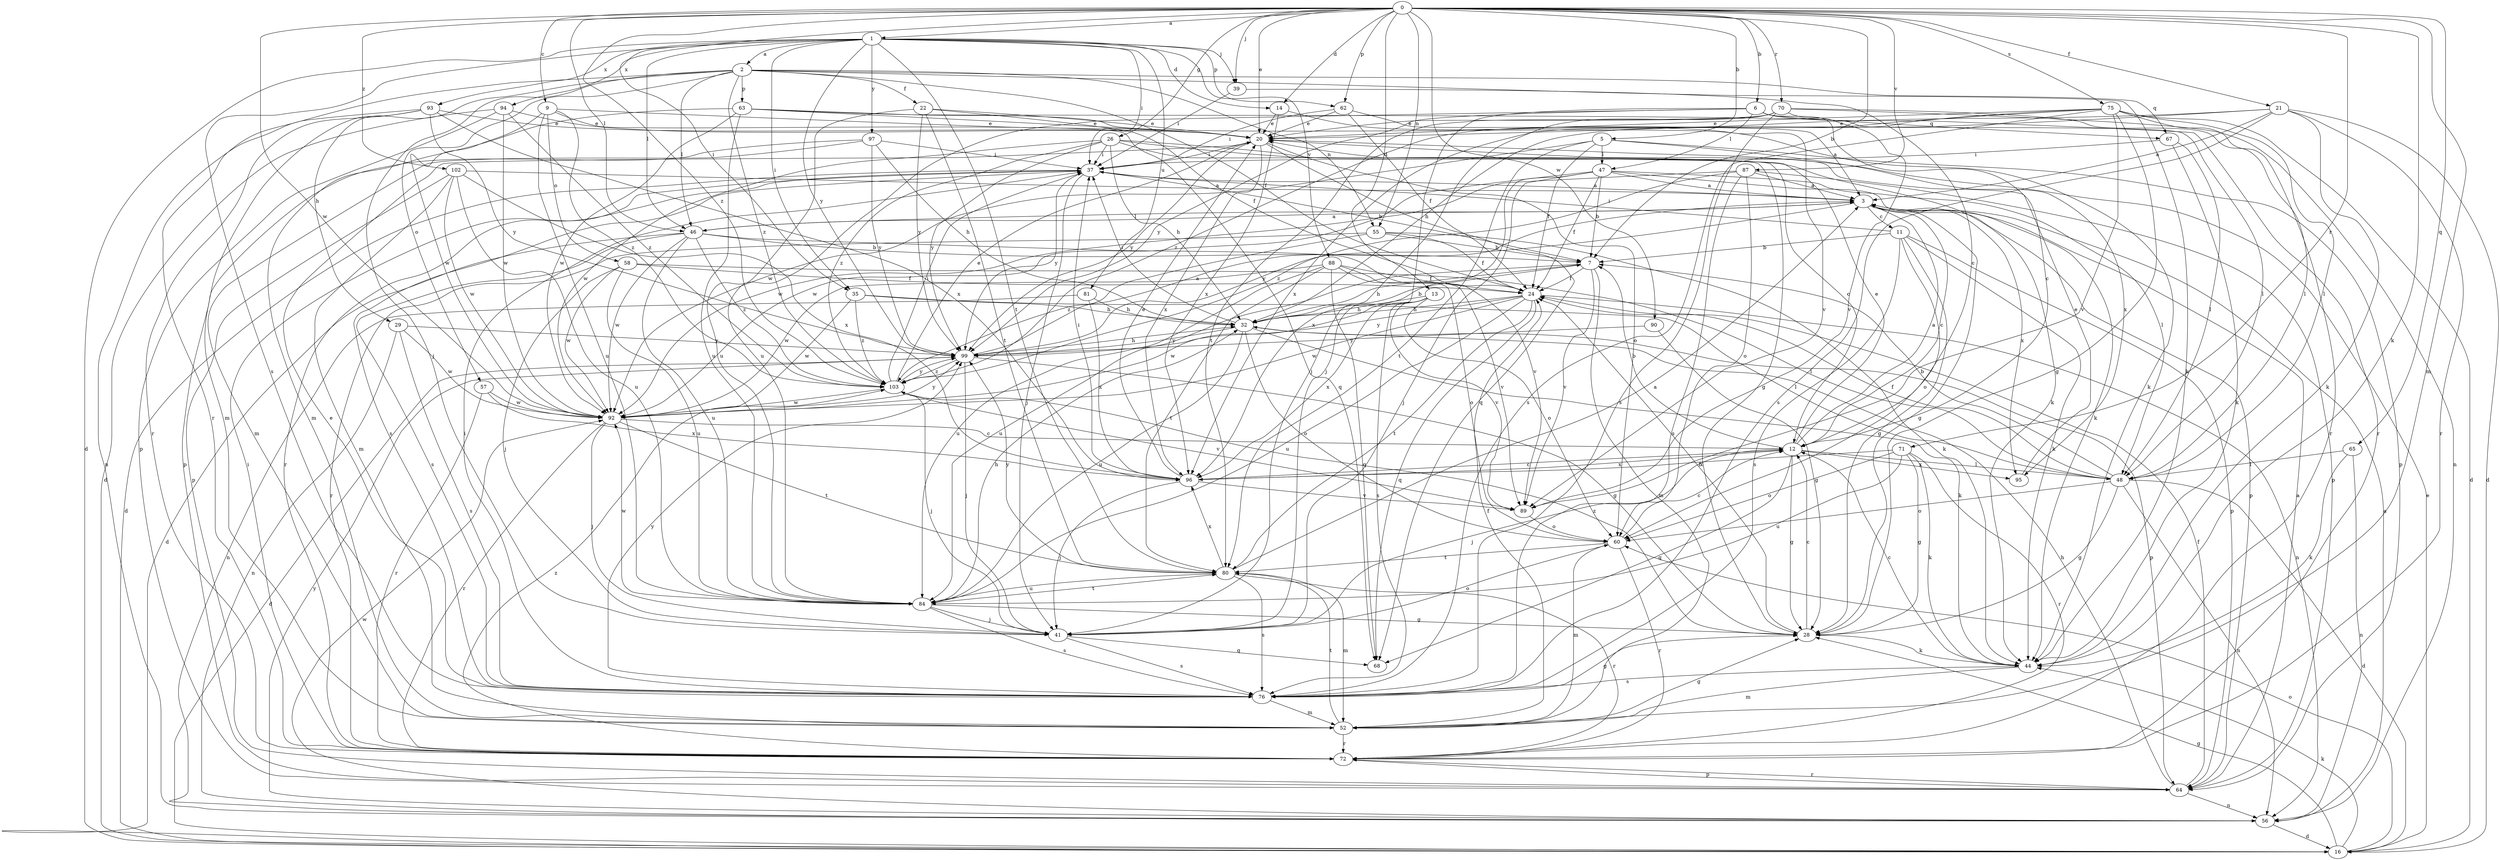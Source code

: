 strict digraph  {
0;
1;
2;
3;
5;
6;
7;
9;
11;
12;
13;
14;
16;
20;
21;
22;
24;
26;
28;
29;
32;
35;
37;
39;
41;
44;
46;
47;
48;
52;
55;
56;
57;
58;
60;
62;
63;
64;
65;
67;
68;
70;
71;
72;
75;
76;
80;
81;
84;
87;
88;
89;
90;
92;
93;
94;
95;
96;
97;
99;
102;
103;
0 -> 1  [label=a];
0 -> 5  [label=b];
0 -> 6  [label=b];
0 -> 7  [label=b];
0 -> 9  [label=c];
0 -> 13  [label=d];
0 -> 14  [label=d];
0 -> 20  [label=e];
0 -> 21  [label=f];
0 -> 26  [label=g];
0 -> 35  [label=i];
0 -> 39  [label=j];
0 -> 44  [label=k];
0 -> 46  [label=l];
0 -> 52  [label=m];
0 -> 55  [label=n];
0 -> 62  [label=p];
0 -> 65  [label=q];
0 -> 70  [label=r];
0 -> 71  [label=r];
0 -> 75  [label=s];
0 -> 87  [label=v];
0 -> 90  [label=w];
0 -> 92  [label=w];
0 -> 102  [label=z];
0 -> 103  [label=z];
1 -> 2  [label=a];
1 -> 14  [label=d];
1 -> 16  [label=d];
1 -> 35  [label=i];
1 -> 37  [label=i];
1 -> 39  [label=j];
1 -> 46  [label=l];
1 -> 62  [label=p];
1 -> 76  [label=s];
1 -> 80  [label=t];
1 -> 81  [label=u];
1 -> 88  [label=v];
1 -> 93  [label=x];
1 -> 94  [label=x];
1 -> 97  [label=y];
1 -> 99  [label=y];
2 -> 22  [label=f];
2 -> 24  [label=f];
2 -> 29  [label=h];
2 -> 41  [label=j];
2 -> 44  [label=k];
2 -> 46  [label=l];
2 -> 55  [label=n];
2 -> 57  [label=o];
2 -> 63  [label=p];
2 -> 67  [label=q];
2 -> 72  [label=r];
2 -> 103  [label=z];
3 -> 11  [label=c];
3 -> 12  [label=c];
3 -> 28  [label=g];
3 -> 46  [label=l];
3 -> 64  [label=p];
3 -> 95  [label=x];
3 -> 99  [label=y];
5 -> 24  [label=f];
5 -> 47  [label=l];
5 -> 64  [label=p];
5 -> 80  [label=t];
5 -> 92  [label=w];
5 -> 95  [label=x];
6 -> 12  [label=c];
6 -> 41  [label=j];
6 -> 47  [label=l];
6 -> 67  [label=q];
6 -> 72  [label=r];
6 -> 84  [label=u];
6 -> 99  [label=y];
7 -> 24  [label=f];
7 -> 32  [label=h];
7 -> 52  [label=m];
7 -> 84  [label=u];
7 -> 89  [label=v];
9 -> 20  [label=e];
9 -> 58  [label=o];
9 -> 68  [label=q];
9 -> 84  [label=u];
9 -> 92  [label=w];
9 -> 103  [label=z];
11 -> 7  [label=b];
11 -> 28  [label=g];
11 -> 37  [label=i];
11 -> 44  [label=k];
11 -> 60  [label=o];
11 -> 64  [label=p];
11 -> 76  [label=s];
12 -> 3  [label=a];
12 -> 7  [label=b];
12 -> 20  [label=e];
12 -> 28  [label=g];
12 -> 41  [label=j];
12 -> 48  [label=l];
12 -> 68  [label=q];
12 -> 95  [label=x];
12 -> 96  [label=x];
13 -> 32  [label=h];
13 -> 60  [label=o];
13 -> 76  [label=s];
13 -> 89  [label=v];
13 -> 92  [label=w];
13 -> 96  [label=x];
14 -> 20  [label=e];
14 -> 89  [label=v];
14 -> 96  [label=x];
16 -> 20  [label=e];
16 -> 28  [label=g];
16 -> 44  [label=k];
16 -> 60  [label=o];
20 -> 37  [label=i];
20 -> 60  [label=o];
20 -> 68  [label=q];
20 -> 96  [label=x];
20 -> 99  [label=y];
21 -> 3  [label=a];
21 -> 16  [label=d];
21 -> 20  [label=e];
21 -> 32  [label=h];
21 -> 44  [label=k];
21 -> 72  [label=r];
21 -> 76  [label=s];
22 -> 20  [label=e];
22 -> 24  [label=f];
22 -> 80  [label=t];
22 -> 84  [label=u];
22 -> 99  [label=y];
24 -> 32  [label=h];
24 -> 56  [label=n];
24 -> 68  [label=q];
24 -> 80  [label=t];
24 -> 84  [label=u];
24 -> 92  [label=w];
24 -> 99  [label=y];
26 -> 12  [label=c];
26 -> 28  [label=g];
26 -> 32  [label=h];
26 -> 37  [label=i];
26 -> 44  [label=k];
26 -> 92  [label=w];
26 -> 99  [label=y];
26 -> 103  [label=z];
28 -> 12  [label=c];
28 -> 24  [label=f];
28 -> 44  [label=k];
28 -> 103  [label=z];
29 -> 56  [label=n];
29 -> 76  [label=s];
29 -> 92  [label=w];
29 -> 99  [label=y];
32 -> 7  [label=b];
32 -> 37  [label=i];
32 -> 44  [label=k];
32 -> 60  [label=o];
32 -> 64  [label=p];
32 -> 84  [label=u];
32 -> 99  [label=y];
35 -> 32  [label=h];
35 -> 48  [label=l];
35 -> 92  [label=w];
35 -> 103  [label=z];
37 -> 3  [label=a];
37 -> 7  [label=b];
37 -> 16  [label=d];
37 -> 41  [label=j];
37 -> 72  [label=r];
37 -> 76  [label=s];
37 -> 99  [label=y];
39 -> 12  [label=c];
39 -> 37  [label=i];
41 -> 60  [label=o];
41 -> 68  [label=q];
41 -> 76  [label=s];
44 -> 12  [label=c];
44 -> 52  [label=m];
44 -> 76  [label=s];
46 -> 3  [label=a];
46 -> 7  [label=b];
46 -> 16  [label=d];
46 -> 76  [label=s];
46 -> 84  [label=u];
46 -> 89  [label=v];
46 -> 92  [label=w];
46 -> 103  [label=z];
47 -> 3  [label=a];
47 -> 7  [label=b];
47 -> 24  [label=f];
47 -> 41  [label=j];
47 -> 44  [label=k];
47 -> 48  [label=l];
47 -> 92  [label=w];
47 -> 96  [label=x];
48 -> 7  [label=b];
48 -> 16  [label=d];
48 -> 24  [label=f];
48 -> 28  [label=g];
48 -> 56  [label=n];
48 -> 60  [label=o];
52 -> 24  [label=f];
52 -> 28  [label=g];
52 -> 72  [label=r];
52 -> 80  [label=t];
55 -> 7  [label=b];
55 -> 24  [label=f];
55 -> 44  [label=k];
55 -> 72  [label=r];
55 -> 103  [label=z];
56 -> 3  [label=a];
56 -> 16  [label=d];
56 -> 92  [label=w];
56 -> 99  [label=y];
57 -> 72  [label=r];
57 -> 92  [label=w];
57 -> 96  [label=x];
58 -> 24  [label=f];
58 -> 41  [label=j];
58 -> 48  [label=l];
58 -> 84  [label=u];
58 -> 92  [label=w];
60 -> 12  [label=c];
60 -> 52  [label=m];
60 -> 72  [label=r];
60 -> 80  [label=t];
62 -> 3  [label=a];
62 -> 20  [label=e];
62 -> 24  [label=f];
62 -> 37  [label=i];
63 -> 20  [label=e];
63 -> 44  [label=k];
63 -> 48  [label=l];
63 -> 52  [label=m];
63 -> 84  [label=u];
63 -> 92  [label=w];
64 -> 3  [label=a];
64 -> 24  [label=f];
64 -> 32  [label=h];
64 -> 56  [label=n];
64 -> 72  [label=r];
65 -> 44  [label=k];
65 -> 48  [label=l];
65 -> 56  [label=n];
67 -> 37  [label=i];
67 -> 44  [label=k];
67 -> 48  [label=l];
70 -> 20  [label=e];
70 -> 41  [label=j];
70 -> 48  [label=l];
70 -> 56  [label=n];
70 -> 76  [label=s];
70 -> 80  [label=t];
70 -> 89  [label=v];
71 -> 28  [label=g];
71 -> 44  [label=k];
71 -> 60  [label=o];
71 -> 72  [label=r];
71 -> 84  [label=u];
71 -> 96  [label=x];
72 -> 37  [label=i];
72 -> 64  [label=p];
72 -> 103  [label=z];
75 -> 16  [label=d];
75 -> 20  [label=e];
75 -> 28  [label=g];
75 -> 48  [label=l];
75 -> 72  [label=r];
75 -> 76  [label=s];
75 -> 89  [label=v];
75 -> 96  [label=x];
75 -> 103  [label=z];
76 -> 20  [label=e];
76 -> 28  [label=g];
76 -> 37  [label=i];
76 -> 52  [label=m];
76 -> 99  [label=y];
80 -> 3  [label=a];
80 -> 52  [label=m];
80 -> 72  [label=r];
80 -> 76  [label=s];
80 -> 84  [label=u];
80 -> 96  [label=x];
80 -> 99  [label=y];
81 -> 32  [label=h];
81 -> 56  [label=n];
81 -> 96  [label=x];
84 -> 28  [label=g];
84 -> 32  [label=h];
84 -> 41  [label=j];
84 -> 76  [label=s];
84 -> 80  [label=t];
84 -> 92  [label=w];
87 -> 3  [label=a];
87 -> 60  [label=o];
87 -> 64  [label=p];
87 -> 76  [label=s];
87 -> 92  [label=w];
87 -> 103  [label=z];
88 -> 24  [label=f];
88 -> 60  [label=o];
88 -> 68  [label=q];
88 -> 80  [label=t];
88 -> 84  [label=u];
88 -> 89  [label=v];
88 -> 92  [label=w];
89 -> 60  [label=o];
90 -> 28  [label=g];
90 -> 99  [label=y];
92 -> 12  [label=c];
92 -> 41  [label=j];
92 -> 72  [label=r];
92 -> 80  [label=t];
92 -> 99  [label=y];
93 -> 20  [label=e];
93 -> 52  [label=m];
93 -> 56  [label=n];
93 -> 72  [label=r];
93 -> 96  [label=x];
93 -> 99  [label=y];
94 -> 16  [label=d];
94 -> 20  [label=e];
94 -> 64  [label=p];
94 -> 92  [label=w];
94 -> 103  [label=z];
95 -> 20  [label=e];
96 -> 12  [label=c];
96 -> 20  [label=e];
96 -> 37  [label=i];
96 -> 41  [label=j];
96 -> 89  [label=v];
97 -> 32  [label=h];
97 -> 37  [label=i];
97 -> 52  [label=m];
97 -> 64  [label=p];
97 -> 99  [label=y];
99 -> 3  [label=a];
99 -> 16  [label=d];
99 -> 28  [label=g];
99 -> 32  [label=h];
99 -> 41  [label=j];
99 -> 103  [label=z];
102 -> 3  [label=a];
102 -> 52  [label=m];
102 -> 64  [label=p];
102 -> 84  [label=u];
102 -> 92  [label=w];
102 -> 96  [label=x];
103 -> 20  [label=e];
103 -> 37  [label=i];
103 -> 41  [label=j];
103 -> 89  [label=v];
103 -> 92  [label=w];
103 -> 99  [label=y];
}
